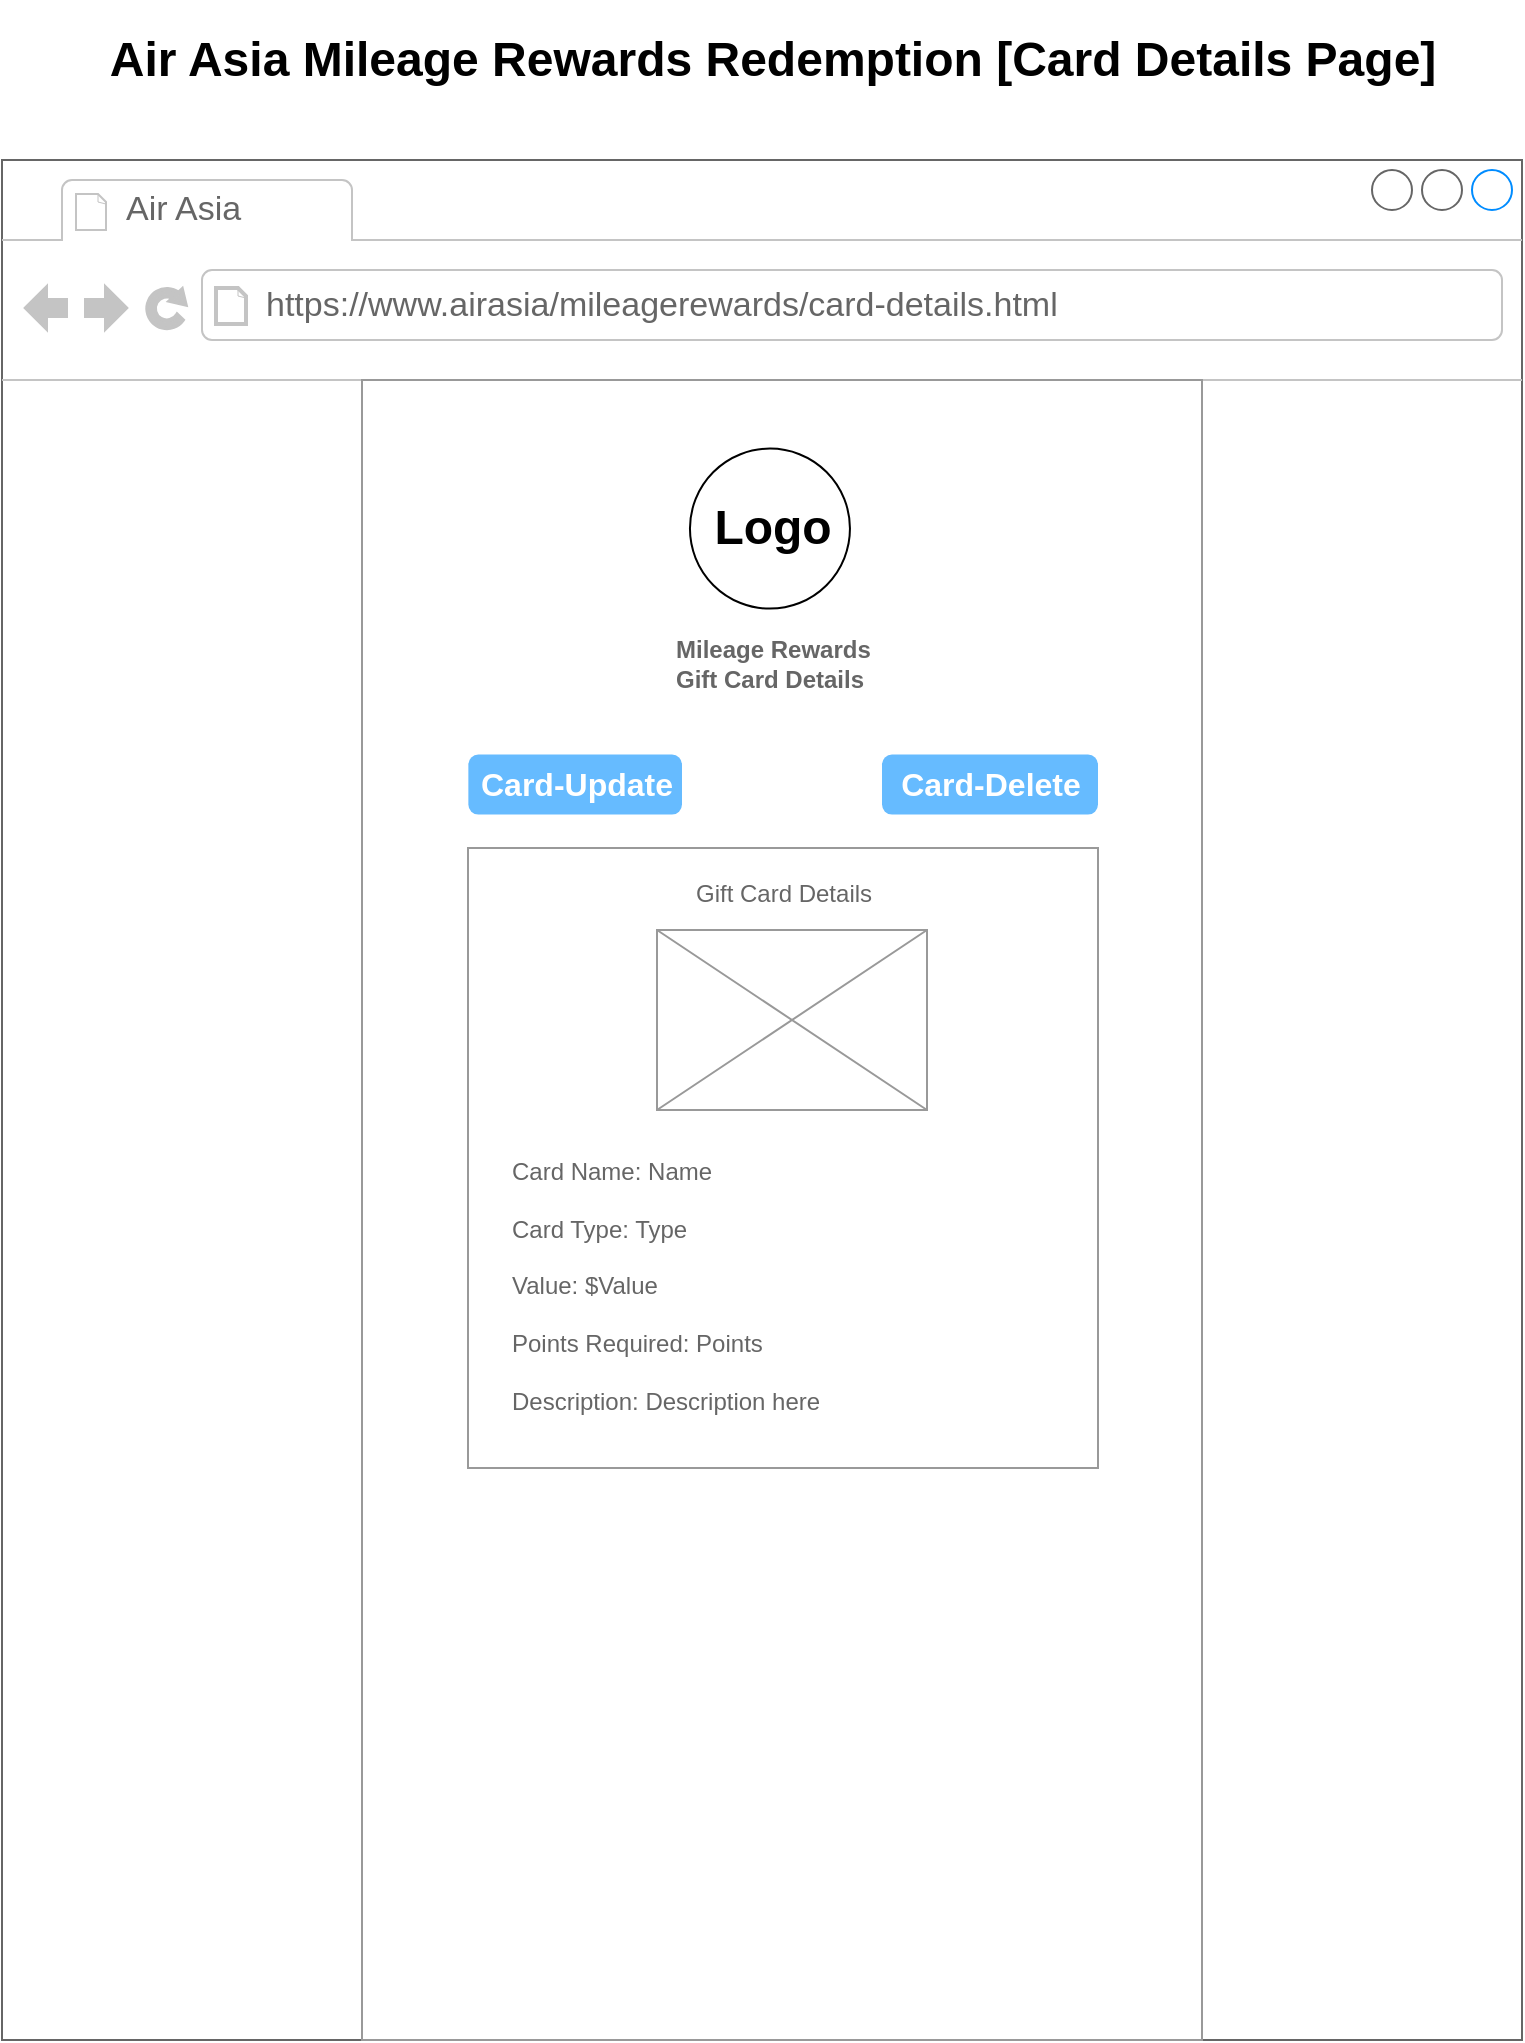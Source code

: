 <mxfile version="24.7.17">
  <diagram name="Page-1" id="RN1XBWH9GI_0Ox_ixJa_">
    <mxGraphModel dx="1232" dy="1097" grid="1" gridSize="10" guides="1" tooltips="1" connect="1" arrows="1" fold="1" page="1" pageScale="1" pageWidth="850" pageHeight="1100" math="0" shadow="0">
      <root>
        <mxCell id="0" />
        <mxCell id="1" parent="0" />
        <mxCell id="M8mYCBqnk3noaDaUtDvl-1" value="" style="strokeWidth=1;shadow=0;dashed=0;align=center;html=1;shape=mxgraph.mockup.containers.browserWindow;rSize=0;strokeColor=#666666;strokeColor2=#008cff;strokeColor3=#c4c4c4;mainText=,;recursiveResize=0;" vertex="1" parent="1">
          <mxGeometry x="40" y="120" width="760" height="940" as="geometry" />
        </mxCell>
        <mxCell id="M8mYCBqnk3noaDaUtDvl-2" value="Air Asia" style="strokeWidth=1;shadow=0;dashed=0;align=center;html=1;shape=mxgraph.mockup.containers.anchor;fontSize=17;fontColor=#666666;align=left;whiteSpace=wrap;" vertex="1" parent="M8mYCBqnk3noaDaUtDvl-1">
          <mxGeometry x="60" y="12" width="110" height="26" as="geometry" />
        </mxCell>
        <mxCell id="M8mYCBqnk3noaDaUtDvl-3" value="https://www.airasia/mileagerewards/card-details.html" style="strokeWidth=1;shadow=0;dashed=0;align=center;html=1;shape=mxgraph.mockup.containers.anchor;rSize=0;fontSize=17;fontColor=#666666;align=left;" vertex="1" parent="M8mYCBqnk3noaDaUtDvl-1">
          <mxGeometry x="130" y="60" width="250" height="26" as="geometry" />
        </mxCell>
        <mxCell id="M8mYCBqnk3noaDaUtDvl-4" value="" style="strokeWidth=1;shadow=0;dashed=0;align=center;html=1;shape=mxgraph.mockup.forms.rrect;rSize=0;strokeColor=#999999;fillColor=#ffffff;" vertex="1" parent="M8mYCBqnk3noaDaUtDvl-1">
          <mxGeometry x="180" y="110" width="420" height="830" as="geometry" />
        </mxCell>
        <mxCell id="M8mYCBqnk3noaDaUtDvl-5" value="&lt;b&gt;Mileage Rewards&lt;/b&gt;&lt;div&gt;&lt;b&gt;Gift Card Details&lt;/b&gt;&lt;/div&gt;" style="strokeWidth=1;shadow=0;dashed=0;align=center;html=1;shape=mxgraph.mockup.forms.anchor;fontSize=12;fontColor=#666666;align=left;resizeWidth=1;spacingLeft=0;" vertex="1" parent="M8mYCBqnk3noaDaUtDvl-4">
          <mxGeometry width="273" height="40" relative="1" as="geometry">
            <mxPoint x="155" y="122" as="offset" />
          </mxGeometry>
        </mxCell>
        <mxCell id="M8mYCBqnk3noaDaUtDvl-6" value="" style="strokeWidth=1;shadow=0;dashed=0;align=center;html=1;shape=mxgraph.mockup.forms.rrect;rSize=0;strokeColor=#999999;fontColor=#666666;align=left;spacingLeft=5;resizeWidth=1;" vertex="1" parent="M8mYCBqnk3noaDaUtDvl-4">
          <mxGeometry width="315" height="310" relative="1" as="geometry">
            <mxPoint x="53" y="234" as="offset" />
          </mxGeometry>
        </mxCell>
        <mxCell id="M8mYCBqnk3noaDaUtDvl-7" value="Card Name: Name&lt;div&gt;&lt;br&gt;&lt;/div&gt;&lt;div&gt;Card Type: Type&lt;/div&gt;&lt;div&gt;&lt;br&gt;&lt;/div&gt;&lt;div&gt;Value: $Value&lt;/div&gt;&lt;div&gt;&lt;br&gt;&lt;/div&gt;&lt;div&gt;Points Required: Points&lt;/div&gt;&lt;div&gt;&lt;br&gt;&lt;/div&gt;&lt;div&gt;Description: Description here&lt;/div&gt;" style="strokeWidth=1;shadow=0;dashed=0;align=center;html=1;shape=mxgraph.mockup.forms.anchor;fontSize=12;fontColor=#666666;align=left;resizeWidth=1;spacingLeft=0;" vertex="1" parent="M8mYCBqnk3noaDaUtDvl-4">
          <mxGeometry width="210" height="130" relative="1" as="geometry">
            <mxPoint x="73" y="388" as="offset" />
          </mxGeometry>
        </mxCell>
        <mxCell id="M8mYCBqnk3noaDaUtDvl-8" value="" style="ellipse;whiteSpace=wrap;html=1;aspect=fixed;" vertex="1" parent="M8mYCBqnk3noaDaUtDvl-4">
          <mxGeometry x="163.98" y="34.303" width="80" height="80" as="geometry" />
        </mxCell>
        <mxCell id="M8mYCBqnk3noaDaUtDvl-9" value="Logo" style="text;strokeColor=none;fillColor=none;html=1;fontSize=24;fontStyle=1;verticalAlign=middle;align=center;" vertex="1" parent="M8mYCBqnk3noaDaUtDvl-4">
          <mxGeometry x="100" y="51.61" width="210" height="45.39" as="geometry" />
        </mxCell>
        <mxCell id="M8mYCBqnk3noaDaUtDvl-10" value="Card-Update" style="strokeWidth=1;shadow=0;dashed=0;align=center;html=1;shape=mxgraph.mockup.forms.rrect;rSize=5;strokeColor=none;fontColor=#ffffff;fillColor=#66bbff;fontSize=16;fontStyle=1;" vertex="1" parent="M8mYCBqnk3noaDaUtDvl-4">
          <mxGeometry x="53.18" y="187.3" width="106.82" height="30" as="geometry" />
        </mxCell>
        <mxCell id="M8mYCBqnk3noaDaUtDvl-11" value="Card-Delete" style="strokeWidth=1;shadow=0;dashed=0;align=center;html=1;shape=mxgraph.mockup.forms.rrect;rSize=5;strokeColor=none;fontColor=#ffffff;fillColor=#66bbff;fontSize=16;fontStyle=1;" vertex="1" parent="M8mYCBqnk3noaDaUtDvl-4">
          <mxGeometry x="260" y="187.3" width="108" height="30" as="geometry" />
        </mxCell>
        <mxCell id="M8mYCBqnk3noaDaUtDvl-12" value="" style="verticalLabelPosition=bottom;shadow=0;dashed=0;align=center;html=1;verticalAlign=top;strokeWidth=1;shape=mxgraph.mockup.graphics.simpleIcon;strokeColor=#999999;" vertex="1" parent="M8mYCBqnk3noaDaUtDvl-4">
          <mxGeometry x="147.5" y="275" width="135" height="90" as="geometry" />
        </mxCell>
        <mxCell id="M8mYCBqnk3noaDaUtDvl-23" value="Gift Card Details" style="strokeWidth=1;shadow=0;dashed=0;align=center;html=1;shape=mxgraph.mockup.forms.anchor;fontSize=12;fontColor=#666666;align=left;resizeWidth=1;spacingLeft=0;" vertex="1" parent="M8mYCBqnk3noaDaUtDvl-4">
          <mxGeometry x="165" y="247" width="90" height="20" as="geometry" />
        </mxCell>
        <mxCell id="M8mYCBqnk3noaDaUtDvl-22" value="Air Asia Mileage Rewards Redemption [Card Details Page]" style="text;strokeColor=none;fillColor=none;html=1;fontSize=24;fontStyle=1;verticalAlign=middle;align=center;" vertex="1" parent="1">
          <mxGeometry x="375" y="40" width="100" height="60" as="geometry" />
        </mxCell>
      </root>
    </mxGraphModel>
  </diagram>
</mxfile>
